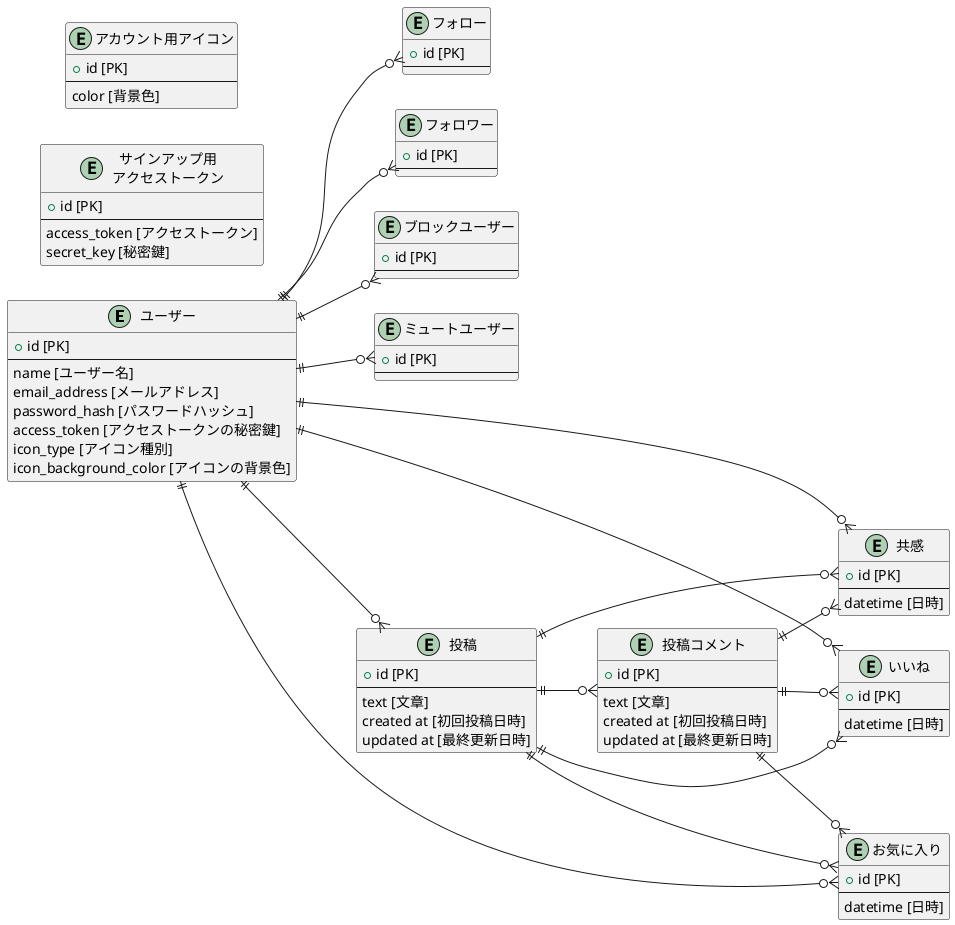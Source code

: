 @startuml erd

left to right direction

entity user as "ユーザー" {
    + id [PK]
    --
    name [ユーザー名]
    email_address [メールアドレス]
    password_hash [パスワードハッシュ]
    access_token [アクセストークンの秘密鍵]
    icon_type [アイコン種別]
    icon_background_color [アイコンの背景色]
}

entity follow as "フォロー" {
    + id [PK]
    --
}

entity follower as "フォロワー" {
    + id [PK]
    --
}

entity block as "ブロックユーザー" {
    + id [PK]
    --
}

entity mute as "ミュートユーザー" {
    + id [PK]
    --
}

entity signup_access_token as "サインアップ用\nアクセストークン" {
    + id [PK]
    --
    access_token [アクセストークン]
    secret_key [秘密鍵]
}

entity post as "投稿" {
    + id [PK]
    --
    text [文章]
    created at [初回投稿日時]
    updated at [最終更新日時]
}

entity comment as "投稿コメント" {
    + id [PK]
    --
    text [文章]
    created at [初回投稿日時]
    updated at [最終更新日時]
}

entity good as "いいね" {
    + id [PK]
    --
    datetime [日時]
}

entity empathy as "共感" {
    + id [PK]
    --
    datetime [日時]
}

entity collect as "お気に入り" {
    + id [PK]
    --
    datetime [日時]
}

entity icon as "アカウント用アイコン" {
    + id [PK]
    --
    color [背景色]
}

user ||--o{ post
user ||--o{ follow
user ||--o{ follower
user ||--o{ block
user ||--o{ mute
user ||--o{ good
user ||--o{ empathy
user ||--o{ collect

post ||--o{ comment
post ||--o{ good
post ||--o{ empathy
post ||--o{ collect

comment ||--o{ good
comment ||--o{ empathy
comment ||--o{ collect

@enduml
